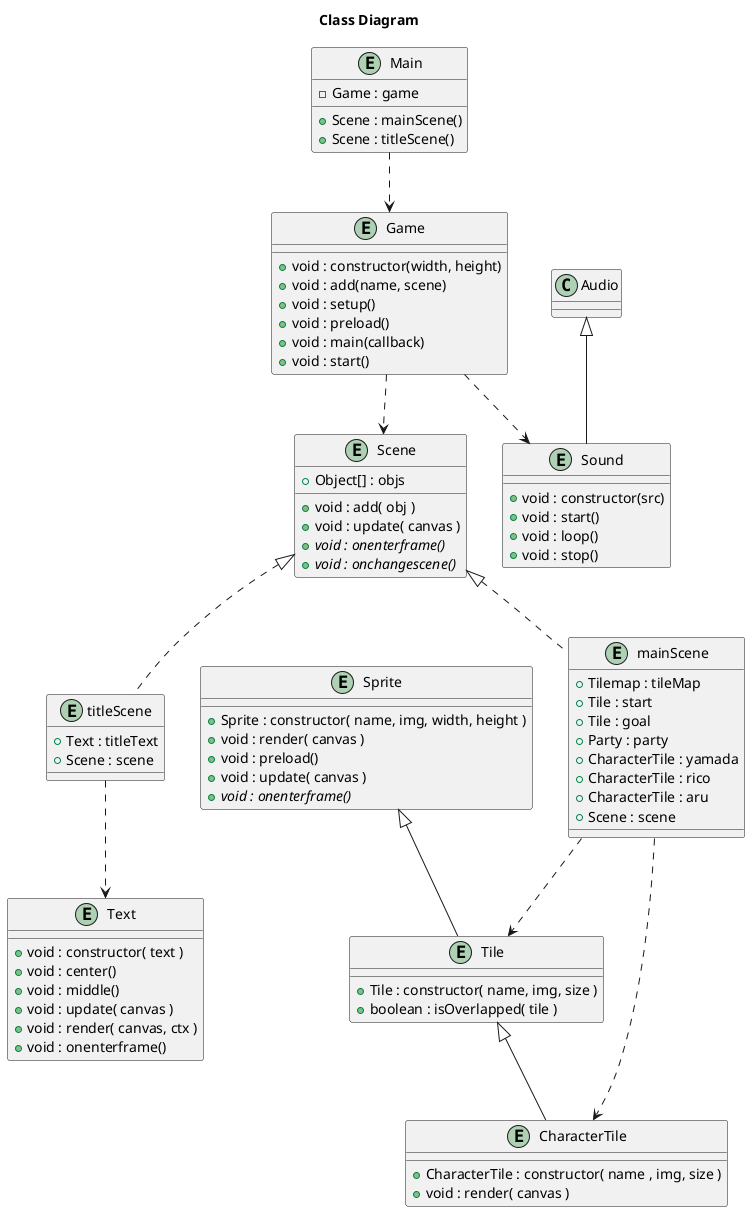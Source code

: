 @startuml
title Class Diagram
entity "Main" {
  {field} - Game : game
  {method} + Scene : mainScene()
  {method} + Scene : titleScene()
}
entity "Game" {
  {method} + void : constructor(width, height)
  {method} + void : add(name, scene)
  {method} + void : setup()
  {method} + void : preload()
  {method} + void : main(callback)
  {method} + void : start()
}
entity "Sprite" {
  {method} + Sprite : constructor( name, img, width, height )
  {method} + void : render( canvas )
  {method} + void : preload()
  {method} + void : update( canvas )
  {abstract} {method} + void : onenterframe()
}
entity "Tile" {
  {method} + Tile : constructor( name, img, size )
  {method} + boolean : isOverlapped( tile )
}
entity "CharacterTile" {
  {method} + CharacterTile : constructor( name , img, size )
  {method} + void : render( canvas )
}
entity "Scene" {
  {field} + Object[] : objs
  {method} + void : add( obj )
  {method} + void : update( canvas )
  {abstract} {method} + void : onenterframe()
  {abstract} {method} + void : onchangescene()
}
entity "titleScene" {
  {field} + Text : titleText
  {field} + Scene : scene
}
entity "mainScene" {
  {field} + Tilemap : tileMap
  {field} + Tile : start
  {field} + Tile : goal
  {field} + Party : party
  {field} + CharacterTile : yamada
  {field} + CharacterTile : rico
  {field} + CharacterTile : aru
  {field} + Scene : scene
}
entity "Sound" {
  {method} + void : constructor(src)
  {method} + void : start()
  {method} + void : loop()
  {method} + void : stop()
}
entity "Text" {
  {method} + void : constructor( text )
  {method} + void : center()
  {method} + void : middle()
  {method} + void : update( canvas )
  {method} + void : render( canvas, ctx )
  {method} + void : onenterframe()
}

Sprite <|-- Tile
Tile <|-- CharacterTile
Audio <|-- Sound
Scene <|.. titleScene
Scene <|.. mainScene

Main ..> Game
Game ..> Scene
Game ..> Sound
mainScene ..> CharacterTile
mainScene ..> Tile
titleScene ..> Text
@enduml
